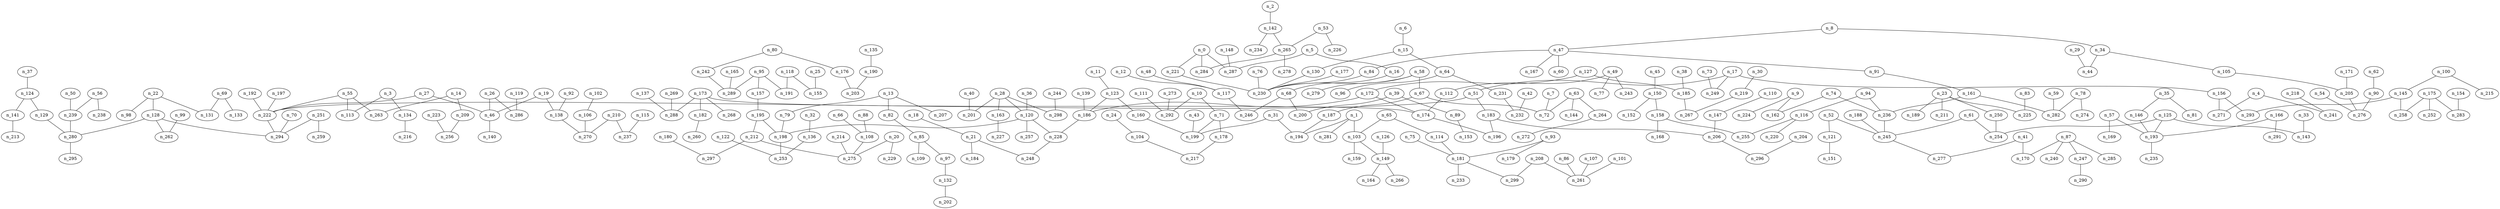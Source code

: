 graph grafoErdosRenyi_300_1200_KruskalD  {
n_51;
n_222;
n_157;
n_195;
n_212;
n_297;
n_125;
n_193;
n_175;
n_252;
n_26;
n_46;
n_163;
n_227;
n_20;
n_229;
n_208;
n_261;
n_71;
n_199;
n_221;
n_230;
n_31;
n_28;
n_201;
n_0;
n_287;
n_127;
n_185;
n_294;
n_198;
n_253;
n_120;
n_228;
n_48;
n_117;
n_92;
n_138;
n_156;
n_271;
n_3;
n_113;
n_128;
n_147;
n_206;
n_242;
n_289;
n_47;
n_60;
n_45;
n_150;
n_265;
n_284;
n_103;
n_159;
n_56;
n_238;
n_24;
n_104;
n_129;
n_280;
n_14;
n_209;
n_87;
n_170;
n_84;
n_177;
n_286;
n_181;
n_233;
n_17;
n_149;
n_266;
n_63;
n_264;
n_105;
n_205;
n_58;
n_248;
n_173;
n_288;
n_22;
n_145;
n_258;
n_143;
n_142;
n_275;
n_13;
n_79;
n_94;
n_116;
n_160;
n_236;
n_245;
n_172;
n_174;
n_112;
n_114;
n_223;
n_256;
n_283;
n_180;
n_123;
n_186;
n_2;
n_1;
n_158;
n_255;
n_267;
n_57;
n_169;
n_29;
n_44;
n_91;
n_161;
n_183;
n_196;
n_295;
n_257;
n_210;
n_270;
n_299;
n_10;
n_250;
n_254;
n_4;
n_247;
n_290;
n_68;
n_200;
n_108;
n_192;
n_194;
n_59;
n_282;
n_239;
n_106;
n_167;
n_218;
n_241;
n_95;
n_53;
n_121;
n_151;
n_55;
n_293;
n_80;
n_41;
n_277;
n_67;
n_130;
n_131;
n_262;
n_164;
n_19;
n_251;
n_259;
n_263;
n_15;
n_34;
n_182;
n_88;
n_148;
n_65;
n_197;
n_226;
n_37;
n_124;
n_90;
n_276;
n_52;
n_107;
n_298;
n_8;
n_9;
n_224;
n_207;
n_281;
n_272;
n_176;
n_203;
n_285;
n_187;
n_100;
n_78;
n_215;
n_7;
n_72;
n_42;
n_232;
n_279;
n_61;
n_219;
n_191;
n_82;
n_85;
n_296;
n_178;
n_5;
n_144;
n_49;
n_246;
n_166;
n_140;
n_119;
n_74;
n_162;
n_217;
n_27;
n_11;
n_89;
n_153;
n_6;
n_25;
n_155;
n_77;
n_36;
n_168;
n_54;
n_40;
n_220;
n_23;
n_165;
n_292;
n_244;
n_38;
n_50;
n_249;
n_64;
n_96;
n_62;
n_146;
n_237;
n_273;
n_243;
n_69;
n_133;
n_115;
n_66;
n_152;
n_98;
n_76;
n_21;
n_99;
n_118;
n_188;
n_190;
n_18;
n_240;
n_97;
n_136;
n_35;
n_141;
n_204;
n_211;
n_231;
n_189;
n_269;
n_43;
n_12;
n_16;
n_184;
n_39;
n_109;
n_83;
n_225;
n_291;
n_274;
n_93;
n_110;
n_126;
n_171;
n_137;
n_139;
n_268;
n_33;
n_214;
n_101;
n_86;
n_73;
n_213;
n_122;
n_132;
n_81;
n_102;
n_278;
n_111;
n_70;
n_234;
n_134;
n_202;
n_32;
n_179;
n_235;
n_260;
n_75;
n_30;
n_216;
n_135;
n_154;
n_51 -- n_222;
n_157 -- n_195;
n_212 -- n_297;
n_125 -- n_193;
n_175 -- n_252;
n_26 -- n_46;
n_163 -- n_227;
n_20 -- n_229;
n_208 -- n_261;
n_71 -- n_199;
n_221 -- n_230;
n_31 -- n_199;
n_28 -- n_201;
n_0 -- n_287;
n_127 -- n_185;
n_222 -- n_294;
n_198 -- n_253;
n_120 -- n_228;
n_48 -- n_117;
n_92 -- n_138;
n_156 -- n_271;
n_3 -- n_113;
n_0 -- n_221;
n_128 -- n_294;
n_147 -- n_206;
n_242 -- n_289;
n_47 -- n_60;
n_45 -- n_150;
n_120 -- n_198;
n_265 -- n_284;
n_103 -- n_159;
n_56 -- n_238;
n_24 -- n_104;
n_129 -- n_280;
n_14 -- n_209;
n_87 -- n_170;
n_84 -- n_230;
n_177 -- n_230;
n_26 -- n_286;
n_181 -- n_233;
n_17 -- n_156;
n_149 -- n_266;
n_63 -- n_264;
n_105 -- n_205;
n_58 -- n_230;
n_228 -- n_248;
n_173 -- n_288;
n_22 -- n_128;
n_145 -- n_258;
n_125 -- n_143;
n_142 -- n_265;
n_212 -- n_275;
n_13 -- n_79;
n_94 -- n_116;
n_160 -- n_199;
n_236 -- n_245;
n_172 -- n_174;
n_112 -- n_174;
n_114 -- n_181;
n_223 -- n_256;
n_175 -- n_283;
n_180 -- n_297;
n_123 -- n_186;
n_2 -- n_142;
n_1 -- n_103;
n_158 -- n_255;
n_185 -- n_267;
n_57 -- n_169;
n_29 -- n_44;
n_91 -- n_161;
n_183 -- n_196;
n_280 -- n_295;
n_120 -- n_257;
n_210 -- n_270;
n_181 -- n_299;
n_10 -- n_71;
n_250 -- n_254;
n_79 -- n_198;
n_4 -- n_271;
n_247 -- n_290;
n_209 -- n_256;
n_28 -- n_120;
n_68 -- n_200;
n_108 -- n_275;
n_192 -- n_222;
n_51 -- n_183;
n_1 -- n_194;
n_59 -- n_282;
n_116 -- n_255;
n_56 -- n_239;
n_106 -- n_270;
n_47 -- n_167;
n_195 -- n_212;
n_218 -- n_241;
n_95 -- n_157;
n_53 -- n_265;
n_121 -- n_151;
n_55 -- n_222;
n_156 -- n_293;
n_47 -- n_91;
n_80 -- n_242;
n_41 -- n_277;
n_41 -- n_170;
n_58 -- n_67;
n_130 -- n_230;
n_22 -- n_131;
n_128 -- n_262;
n_149 -- n_164;
n_138 -- n_270;
n_19 -- n_138;
n_251 -- n_259;
n_55 -- n_263;
n_14 -- n_263;
n_15 -- n_130;
n_28 -- n_163;
n_34 -- n_44;
n_150 -- n_158;
n_47 -- n_84;
n_173 -- n_182;
n_125 -- n_254;
n_88 -- n_108;
n_245 -- n_277;
n_148 -- n_287;
n_65 -- n_103;
n_197 -- n_222;
n_17 -- n_51;
n_174 -- n_196;
n_103 -- n_149;
n_53 -- n_226;
n_37 -- n_124;
n_90 -- n_276;
n_52 -- n_245;
n_195 -- n_198;
n_107 -- n_261;
n_28 -- n_298;
n_8 -- n_34;
n_0 -- n_284;
n_9 -- n_224;
n_13 -- n_207;
n_127 -- n_172;
n_95 -- n_289;
n_1 -- n_281;
n_264 -- n_272;
n_80 -- n_176;
n_173 -- n_174;
n_176 -- n_203;
n_87 -- n_285;
n_161 -- n_282;
n_123 -- n_160;
n_31 -- n_194;
n_67 -- n_187;
n_100 -- n_145;
n_78 -- n_282;
n_183 -- n_206;
n_100 -- n_215;
n_94 -- n_236;
n_7 -- n_72;
n_172 -- n_186;
n_187 -- n_194;
n_42 -- n_232;
n_145 -- n_293;
n_239 -- n_280;
n_58 -- n_279;
n_61 -- n_245;
n_34 -- n_105;
n_219 -- n_267;
n_95 -- n_191;
n_82 -- n_85;
n_186 -- n_228;
n_251 -- n_294;
n_206 -- n_296;
n_71 -- n_178;
n_5 -- n_287;
n_63 -- n_144;
n_63 -- n_72;
n_49 -- n_112;
n_117 -- n_246;
n_67 -- n_72;
n_166 -- n_193;
n_8 -- n_47;
n_46 -- n_140;
n_119 -- n_286;
n_74 -- n_162;
n_104 -- n_217;
n_27 -- n_222;
n_161 -- n_236;
n_11 -- n_123;
n_89 -- n_153;
n_6 -- n_15;
n_25 -- n_155;
n_61 -- n_254;
n_49 -- n_77;
n_36 -- n_120;
n_158 -- n_168;
n_54 -- n_276;
n_52 -- n_121;
n_65 -- n_114;
n_40 -- n_201;
n_175 -- n_258;
n_116 -- n_220;
n_23 -- n_250;
n_165 -- n_289;
n_128 -- n_280;
n_10 -- n_292;
n_19 -- n_46;
n_244 -- n_298;
n_38 -- n_185;
n_50 -- n_239;
n_17 -- n_249;
n_64 -- n_96;
n_62 -- n_90;
n_27 -- n_46;
n_146 -- n_193;
n_68 -- n_246;
n_210 -- n_237;
n_273 -- n_292;
n_208 -- n_299;
n_49 -- n_243;
n_69 -- n_133;
n_115 -- n_237;
n_178 -- n_217;
n_66 -- n_108;
n_150 -- n_152;
n_22 -- n_98;
n_74 -- n_236;
n_76 -- n_230;
n_21 -- n_248;
n_99 -- n_262;
n_118 -- n_155;
n_188 -- n_245;
n_190 -- n_203;
n_18 -- n_21;
n_9 -- n_162;
n_205 -- n_276;
n_87 -- n_240;
n_85 -- n_97;
n_136 -- n_253;
n_35 -- n_146;
n_124 -- n_141;
n_204 -- n_296;
n_118 -- n_191;
n_69 -- n_131;
n_23 -- n_211;
n_231 -- n_232;
n_23 -- n_189;
n_15 -- n_64;
n_55 -- n_113;
n_87 -- n_247;
n_269 -- n_288;
n_43 -- n_199;
n_64 -- n_231;
n_12 -- n_117;
n_5 -- n_16;
n_21 -- n_184;
n_39 -- n_89;
n_16 -- n_68;
n_85 -- n_109;
n_124 -- n_129;
n_83 -- n_225;
n_13 -- n_82;
n_39 -- n_200;
n_166 -- n_291;
n_78 -- n_274;
n_93 -- n_181;
n_23 -- n_225;
n_110 -- n_147;
n_126 -- n_149;
n_171 -- n_205;
n_137 -- n_288;
n_139 -- n_186;
n_173 -- n_268;
n_4 -- n_241;
n_33 -- n_143;
n_214 -- n_275;
n_101 -- n_261;
n_86 -- n_261;
n_73 -- n_249;
n_141 -- n_213;
n_122 -- n_253;
n_57 -- n_193;
n_97 -- n_132;
n_35 -- n_81;
n_102 -- n_106;
n_265 -- n_278;
n_111 -- n_292;
n_70 -- n_294;
n_142 -- n_234;
n_3 -- n_134;
n_132 -- n_202;
n_32 -- n_136;
n_93 -- n_179;
n_20 -- n_275;
n_193 -- n_235;
n_182 -- n_260;
n_75 -- n_181;
n_30 -- n_219;
n_134 -- n_216;
n_135 -- n_190;
n_154 -- n_283;
}